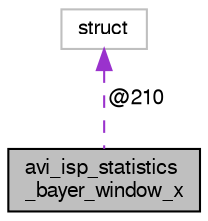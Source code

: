 digraph "avi_isp_statistics_bayer_window_x"
{
  edge [fontname="FreeSans",fontsize="10",labelfontname="FreeSans",labelfontsize="10"];
  node [fontname="FreeSans",fontsize="10",shape=record];
  Node1 [label="avi_isp_statistics\l_bayer_window_x",height=0.2,width=0.4,color="black", fillcolor="grey75", style="filled", fontcolor="black"];
  Node2 -> Node1 [dir="back",color="darkorchid3",fontsize="10",style="dashed",label=" @210" ,fontname="FreeSans"];
  Node2 [label="struct",height=0.2,width=0.4,color="grey75", fillcolor="white", style="filled"];
}
